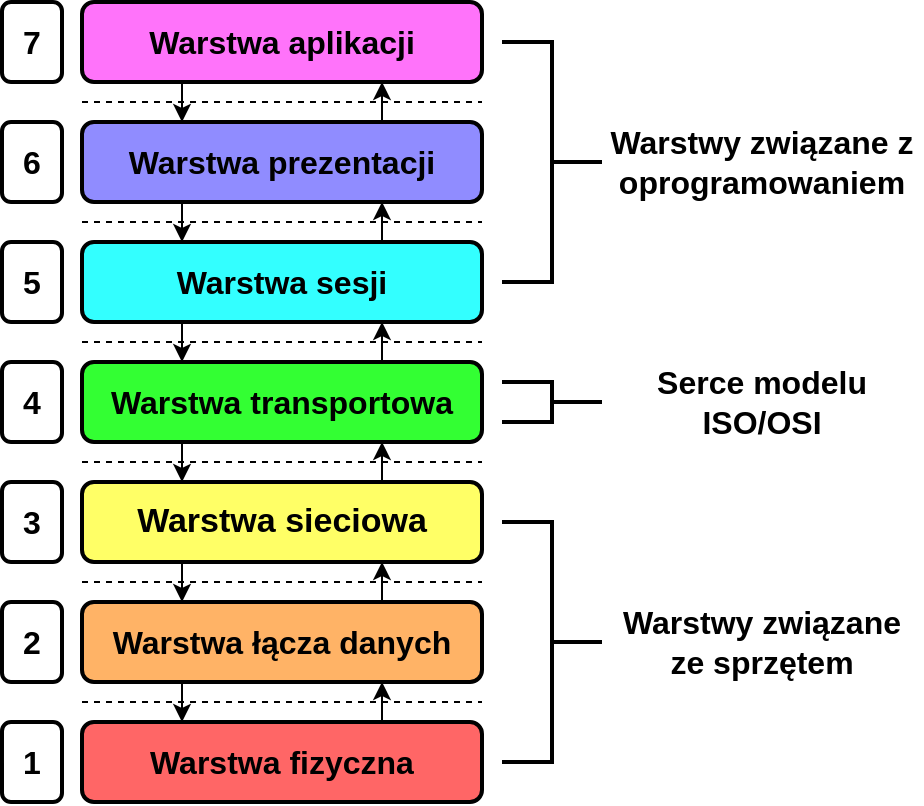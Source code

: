 <mxfile version="14.7.0" type="github"><diagram id="UgDtybOsg_Klh0VlVjUq" name="Page-1"><mxGraphModel dx="903" dy="515" grid="1" gridSize="10" guides="1" tooltips="1" connect="1" arrows="1" fold="1" page="1" pageScale="1" pageWidth="850" pageHeight="1100" math="0" shadow="0"><root><mxCell id="0"/><mxCell id="1" parent="0"/><mxCell id="eNfK-czBrbOIE_k3X7k1-1" value="&lt;b&gt;&lt;font style=&quot;font-size: 16px&quot;&gt;Warstwa aplikacji&lt;/font&gt;&lt;/b&gt;" style="rounded=1;whiteSpace=wrap;html=1;strokeWidth=2;fillColor=#FF73FA;" vertex="1" parent="1"><mxGeometry x="200" y="40" width="200" height="40" as="geometry"/></mxCell><mxCell id="eNfK-czBrbOIE_k3X7k1-4" value="&lt;b&gt;&lt;font style=&quot;font-size: 16px&quot;&gt;Warstwa prezentacji&lt;/font&gt;&lt;/b&gt;" style="rounded=1;whiteSpace=wrap;html=1;strokeWidth=2;fillColor=#908CFF;" vertex="1" parent="1"><mxGeometry x="200" y="100" width="200" height="40" as="geometry"/></mxCell><mxCell id="eNfK-czBrbOIE_k3X7k1-5" value="&lt;b&gt;&lt;font style=&quot;font-size: 16px&quot;&gt;Warstwa sesji&lt;/font&gt;&lt;/b&gt;" style="rounded=1;whiteSpace=wrap;html=1;strokeWidth=2;fillColor=#33FFFF;" vertex="1" parent="1"><mxGeometry x="200" y="160" width="200" height="40" as="geometry"/></mxCell><mxCell id="eNfK-czBrbOIE_k3X7k1-6" value="&lt;font size=&quot;1&quot;&gt;&lt;b style=&quot;font-size: 16px&quot;&gt;Warstwa transportowa&lt;/b&gt;&lt;/font&gt;" style="rounded=1;whiteSpace=wrap;html=1;strokeWidth=2;fillColor=#33FF33;" vertex="1" parent="1"><mxGeometry x="200" y="220" width="200" height="40" as="geometry"/></mxCell><mxCell id="eNfK-czBrbOIE_k3X7k1-7" value="&lt;font style=&quot;font-size: 17px&quot;&gt;&lt;b&gt;Warstwa sieciowa&lt;/b&gt;&lt;/font&gt;" style="rounded=1;whiteSpace=wrap;html=1;strokeWidth=2;fillColor=#FFFF66;" vertex="1" parent="1"><mxGeometry x="200" y="280" width="200" height="40" as="geometry"/></mxCell><mxCell id="eNfK-czBrbOIE_k3X7k1-8" value="&lt;b&gt;&lt;font style=&quot;font-size: 16px&quot;&gt;Warstwa łącza danych&lt;/font&gt;&lt;/b&gt;" style="rounded=1;whiteSpace=wrap;html=1;strokeWidth=2;fillColor=#FFB366;" vertex="1" parent="1"><mxGeometry x="200" y="340" width="200" height="40" as="geometry"/></mxCell><mxCell id="eNfK-czBrbOIE_k3X7k1-9" value="&lt;b&gt;&lt;font style=&quot;font-size: 16px&quot;&gt;Warstwa fizyczna&lt;/font&gt;&lt;/b&gt;" style="rounded=1;whiteSpace=wrap;html=1;strokeWidth=2;fillColor=#FF6666;" vertex="1" parent="1"><mxGeometry x="200" y="400" width="200" height="40" as="geometry"/></mxCell><mxCell id="eNfK-czBrbOIE_k3X7k1-11" value="" style="strokeWidth=2;html=1;shape=mxgraph.flowchart.annotation_2;align=left;labelPosition=right;pointerEvents=1;fillColor=#908CFF;direction=west;" vertex="1" parent="1"><mxGeometry x="410" y="60" width="50" height="120" as="geometry"/></mxCell><mxCell id="eNfK-czBrbOIE_k3X7k1-12" value="" style="strokeWidth=2;html=1;shape=mxgraph.flowchart.annotation_2;align=left;labelPosition=right;pointerEvents=1;fillColor=#908CFF;direction=west;" vertex="1" parent="1"><mxGeometry x="410" y="300" width="50" height="120" as="geometry"/></mxCell><mxCell id="eNfK-czBrbOIE_k3X7k1-13" value="&lt;font style=&quot;font-size: 16px&quot;&gt;&lt;b&gt;Warstwy związane z oprogramowaniem&lt;/b&gt;&lt;/font&gt;" style="text;html=1;strokeColor=none;fillColor=none;align=center;verticalAlign=middle;whiteSpace=wrap;rounded=0;" vertex="1" parent="1"><mxGeometry x="460" y="68.75" width="160" height="102.5" as="geometry"/></mxCell><mxCell id="eNfK-czBrbOIE_k3X7k1-15" value="&lt;font style=&quot;font-size: 16px&quot;&gt;&lt;b&gt;Warstwy związane ze sprzętem&lt;/b&gt;&lt;/font&gt;" style="text;html=1;strokeColor=none;fillColor=none;align=center;verticalAlign=middle;whiteSpace=wrap;rounded=0;" vertex="1" parent="1"><mxGeometry x="460" y="308.75" width="160" height="102.5" as="geometry"/></mxCell><mxCell id="eNfK-czBrbOIE_k3X7k1-16" value="" style="strokeWidth=2;html=1;shape=mxgraph.flowchart.annotation_2;align=left;labelPosition=right;pointerEvents=1;fillColor=#908CFF;direction=west;" vertex="1" parent="1"><mxGeometry x="410" y="230" width="50" height="20" as="geometry"/></mxCell><mxCell id="eNfK-czBrbOIE_k3X7k1-17" value="&lt;span style=&quot;font-size: 16px&quot;&gt;&lt;b&gt;Serce modelu ISO/OSI&lt;/b&gt;&lt;/span&gt;" style="text;html=1;strokeColor=none;fillColor=none;align=center;verticalAlign=middle;whiteSpace=wrap;rounded=0;" vertex="1" parent="1"><mxGeometry x="460" y="188.75" width="160" height="102.5" as="geometry"/></mxCell><mxCell id="eNfK-czBrbOIE_k3X7k1-19" value="&lt;b&gt;&lt;font style=&quot;font-size: 16px&quot;&gt;1&lt;/font&gt;&lt;/b&gt;" style="rounded=1;whiteSpace=wrap;html=1;strokeWidth=2;fillColor=#FFFFFF;" vertex="1" parent="1"><mxGeometry x="160" y="400" width="30" height="40" as="geometry"/></mxCell><mxCell id="eNfK-czBrbOIE_k3X7k1-26" value="&lt;b&gt;&lt;font style=&quot;font-size: 16px&quot;&gt;2&lt;/font&gt;&lt;/b&gt;" style="rounded=1;whiteSpace=wrap;html=1;strokeWidth=2;fillColor=#FFFFFF;" vertex="1" parent="1"><mxGeometry x="160" y="340" width="30" height="40" as="geometry"/></mxCell><mxCell id="eNfK-czBrbOIE_k3X7k1-27" value="&lt;b&gt;&lt;font style=&quot;font-size: 16px&quot;&gt;3&lt;/font&gt;&lt;/b&gt;" style="rounded=1;whiteSpace=wrap;html=1;strokeWidth=2;fillColor=#FFFFFF;" vertex="1" parent="1"><mxGeometry x="160" y="280" width="30" height="40" as="geometry"/></mxCell><mxCell id="eNfK-czBrbOIE_k3X7k1-28" value="&lt;b&gt;&lt;font style=&quot;font-size: 16px&quot;&gt;4&lt;/font&gt;&lt;/b&gt;" style="rounded=1;whiteSpace=wrap;html=1;strokeWidth=2;fillColor=#FFFFFF;" vertex="1" parent="1"><mxGeometry x="160" y="220" width="30" height="40" as="geometry"/></mxCell><mxCell id="eNfK-czBrbOIE_k3X7k1-29" value="&lt;b&gt;&lt;font style=&quot;font-size: 16px&quot;&gt;5&lt;/font&gt;&lt;/b&gt;" style="rounded=1;whiteSpace=wrap;html=1;strokeWidth=2;fillColor=#FFFFFF;" vertex="1" parent="1"><mxGeometry x="160" y="160" width="30" height="40" as="geometry"/></mxCell><mxCell id="eNfK-czBrbOIE_k3X7k1-30" value="&lt;b&gt;&lt;font style=&quot;font-size: 16px&quot;&gt;6&lt;/font&gt;&lt;/b&gt;" style="rounded=1;whiteSpace=wrap;html=1;strokeWidth=2;fillColor=#FFFFFF;" vertex="1" parent="1"><mxGeometry x="160" y="100" width="30" height="40" as="geometry"/></mxCell><mxCell id="eNfK-czBrbOIE_k3X7k1-31" value="&lt;b&gt;&lt;font style=&quot;font-size: 16px&quot;&gt;7&lt;/font&gt;&lt;/b&gt;" style="rounded=1;whiteSpace=wrap;html=1;strokeWidth=2;fillColor=#FFFFFF;" vertex="1" parent="1"><mxGeometry x="160" y="40" width="30" height="40" as="geometry"/></mxCell><mxCell id="eNfK-czBrbOIE_k3X7k1-38" value="" style="endArrow=classic;html=1;strokeWidth=1;entryX=0.75;entryY=1;entryDx=0;entryDy=0;exitX=0.75;exitY=0;exitDx=0;exitDy=0;" edge="1" parent="1" source="eNfK-czBrbOIE_k3X7k1-7" target="eNfK-czBrbOIE_k3X7k1-6"><mxGeometry width="50" height="50" relative="1" as="geometry"><mxPoint x="326" y="350" as="sourcePoint"/><mxPoint x="326.2" y="330.68" as="targetPoint"/></mxGeometry></mxCell><mxCell id="eNfK-czBrbOIE_k3X7k1-39" value="" style="endArrow=classic;html=1;strokeWidth=1;entryX=0.75;entryY=1;entryDx=0;entryDy=0;exitX=0.75;exitY=0;exitDx=0;exitDy=0;" edge="1" parent="1" source="eNfK-czBrbOIE_k3X7k1-8" target="eNfK-czBrbOIE_k3X7k1-7"><mxGeometry width="50" height="50" relative="1" as="geometry"><mxPoint x="360" y="290" as="sourcePoint"/><mxPoint x="360" y="270" as="targetPoint"/></mxGeometry></mxCell><mxCell id="eNfK-czBrbOIE_k3X7k1-40" value="" style="endArrow=classic;html=1;strokeWidth=1;entryX=0.75;entryY=1;entryDx=0;entryDy=0;exitX=0.75;exitY=0;exitDx=0;exitDy=0;" edge="1" parent="1" source="eNfK-czBrbOIE_k3X7k1-9" target="eNfK-czBrbOIE_k3X7k1-8"><mxGeometry width="50" height="50" relative="1" as="geometry"><mxPoint x="370" y="300" as="sourcePoint"/><mxPoint x="370" y="280" as="targetPoint"/></mxGeometry></mxCell><mxCell id="eNfK-czBrbOIE_k3X7k1-41" value="" style="endArrow=classic;html=1;strokeWidth=1;entryX=0.75;entryY=1;entryDx=0;entryDy=0;exitX=0.75;exitY=0;exitDx=0;exitDy=0;" edge="1" parent="1" source="eNfK-czBrbOIE_k3X7k1-6" target="eNfK-czBrbOIE_k3X7k1-5"><mxGeometry width="50" height="50" relative="1" as="geometry"><mxPoint x="380" y="310" as="sourcePoint"/><mxPoint x="380" y="290" as="targetPoint"/></mxGeometry></mxCell><mxCell id="eNfK-czBrbOIE_k3X7k1-42" value="" style="endArrow=classic;html=1;strokeWidth=1;entryX=0.75;entryY=1;entryDx=0;entryDy=0;exitX=0.75;exitY=0;exitDx=0;exitDy=0;" edge="1" parent="1" source="eNfK-czBrbOIE_k3X7k1-5" target="eNfK-czBrbOIE_k3X7k1-4"><mxGeometry width="50" height="50" relative="1" as="geometry"><mxPoint x="390" y="320" as="sourcePoint"/><mxPoint x="390" y="300" as="targetPoint"/></mxGeometry></mxCell><mxCell id="eNfK-czBrbOIE_k3X7k1-43" value="" style="endArrow=classic;html=1;strokeWidth=1;entryX=0.75;entryY=1;entryDx=0;entryDy=0;exitX=0.75;exitY=0;exitDx=0;exitDy=0;" edge="1" parent="1" source="eNfK-czBrbOIE_k3X7k1-4" target="eNfK-czBrbOIE_k3X7k1-1"><mxGeometry width="50" height="50" relative="1" as="geometry"><mxPoint x="400" y="330" as="sourcePoint"/><mxPoint x="400" y="310" as="targetPoint"/></mxGeometry></mxCell><mxCell id="eNfK-czBrbOIE_k3X7k1-44" value="" style="endArrow=classic;html=1;strokeWidth=1;entryX=0.25;entryY=0;entryDx=0;entryDy=0;exitX=0.25;exitY=1;exitDx=0;exitDy=0;" edge="1" parent="1" source="eNfK-czBrbOIE_k3X7k1-7" target="eNfK-czBrbOIE_k3X7k1-8"><mxGeometry width="50" height="50" relative="1" as="geometry"><mxPoint x="410" y="340" as="sourcePoint"/><mxPoint x="410" y="320" as="targetPoint"/></mxGeometry></mxCell><mxCell id="eNfK-czBrbOIE_k3X7k1-45" value="" style="endArrow=classic;html=1;strokeWidth=1;entryX=0.25;entryY=0;entryDx=0;entryDy=0;exitX=0.25;exitY=1;exitDx=0;exitDy=0;" edge="1" parent="1" source="eNfK-czBrbOIE_k3X7k1-8" target="eNfK-czBrbOIE_k3X7k1-9"><mxGeometry width="50" height="50" relative="1" as="geometry"><mxPoint x="260" y="330" as="sourcePoint"/><mxPoint x="260" y="350" as="targetPoint"/></mxGeometry></mxCell><mxCell id="eNfK-czBrbOIE_k3X7k1-46" value="" style="endArrow=classic;html=1;strokeWidth=1;entryX=0.25;entryY=0;entryDx=0;entryDy=0;exitX=0.25;exitY=1;exitDx=0;exitDy=0;" edge="1" parent="1" source="eNfK-czBrbOIE_k3X7k1-6" target="eNfK-czBrbOIE_k3X7k1-7"><mxGeometry width="50" height="50" relative="1" as="geometry"><mxPoint x="270" y="340" as="sourcePoint"/><mxPoint x="270" y="360" as="targetPoint"/></mxGeometry></mxCell><mxCell id="eNfK-czBrbOIE_k3X7k1-47" value="" style="endArrow=classic;html=1;strokeWidth=1;entryX=0.25;entryY=0;entryDx=0;entryDy=0;exitX=0.25;exitY=1;exitDx=0;exitDy=0;" edge="1" parent="1" source="eNfK-czBrbOIE_k3X7k1-5" target="eNfK-czBrbOIE_k3X7k1-6"><mxGeometry width="50" height="50" relative="1" as="geometry"><mxPoint x="280" y="350" as="sourcePoint"/><mxPoint x="280" y="370" as="targetPoint"/></mxGeometry></mxCell><mxCell id="eNfK-czBrbOIE_k3X7k1-48" value="" style="endArrow=classic;html=1;strokeWidth=1;entryX=0.25;entryY=0;entryDx=0;entryDy=0;exitX=0.25;exitY=1;exitDx=0;exitDy=0;" edge="1" parent="1" source="eNfK-czBrbOIE_k3X7k1-4" target="eNfK-czBrbOIE_k3X7k1-5"><mxGeometry width="50" height="50" relative="1" as="geometry"><mxPoint x="290" y="360" as="sourcePoint"/><mxPoint x="290" y="380" as="targetPoint"/></mxGeometry></mxCell><mxCell id="eNfK-czBrbOIE_k3X7k1-49" value="" style="endArrow=classic;html=1;strokeWidth=1;entryX=0.25;entryY=0;entryDx=0;entryDy=0;exitX=0.25;exitY=1;exitDx=0;exitDy=0;" edge="1" parent="1" source="eNfK-czBrbOIE_k3X7k1-1" target="eNfK-czBrbOIE_k3X7k1-4"><mxGeometry width="50" height="50" relative="1" as="geometry"><mxPoint x="300" y="370" as="sourcePoint"/><mxPoint x="300" y="390" as="targetPoint"/></mxGeometry></mxCell><mxCell id="eNfK-czBrbOIE_k3X7k1-50" value="" style="endArrow=none;html=1;strokeWidth=1;dashed=1;" edge="1" parent="1"><mxGeometry width="50" height="50" relative="1" as="geometry"><mxPoint x="200" y="390" as="sourcePoint"/><mxPoint x="400" y="390" as="targetPoint"/></mxGeometry></mxCell><mxCell id="eNfK-czBrbOIE_k3X7k1-52" value="" style="endArrow=none;html=1;strokeWidth=1;dashed=1;" edge="1" parent="1"><mxGeometry width="50" height="50" relative="1" as="geometry"><mxPoint x="200" y="330.0" as="sourcePoint"/><mxPoint x="400" y="330.0" as="targetPoint"/></mxGeometry></mxCell><mxCell id="eNfK-czBrbOIE_k3X7k1-53" value="" style="endArrow=none;html=1;strokeWidth=1;dashed=1;" edge="1" parent="1"><mxGeometry width="50" height="50" relative="1" as="geometry"><mxPoint x="200" y="270.0" as="sourcePoint"/><mxPoint x="400" y="270.0" as="targetPoint"/></mxGeometry></mxCell><mxCell id="eNfK-czBrbOIE_k3X7k1-54" value="" style="endArrow=none;html=1;strokeWidth=1;dashed=1;" edge="1" parent="1"><mxGeometry width="50" height="50" relative="1" as="geometry"><mxPoint x="200" y="210.0" as="sourcePoint"/><mxPoint x="400" y="210.0" as="targetPoint"/></mxGeometry></mxCell><mxCell id="eNfK-czBrbOIE_k3X7k1-55" value="" style="endArrow=none;html=1;strokeWidth=1;dashed=1;" edge="1" parent="1"><mxGeometry width="50" height="50" relative="1" as="geometry"><mxPoint x="200" y="150.0" as="sourcePoint"/><mxPoint x="400" y="150.0" as="targetPoint"/></mxGeometry></mxCell><mxCell id="eNfK-czBrbOIE_k3X7k1-56" value="" style="endArrow=none;html=1;strokeWidth=1;dashed=1;" edge="1" parent="1"><mxGeometry width="50" height="50" relative="1" as="geometry"><mxPoint x="200" y="90.0" as="sourcePoint"/><mxPoint x="400" y="90.0" as="targetPoint"/></mxGeometry></mxCell></root></mxGraphModel></diagram></mxfile>